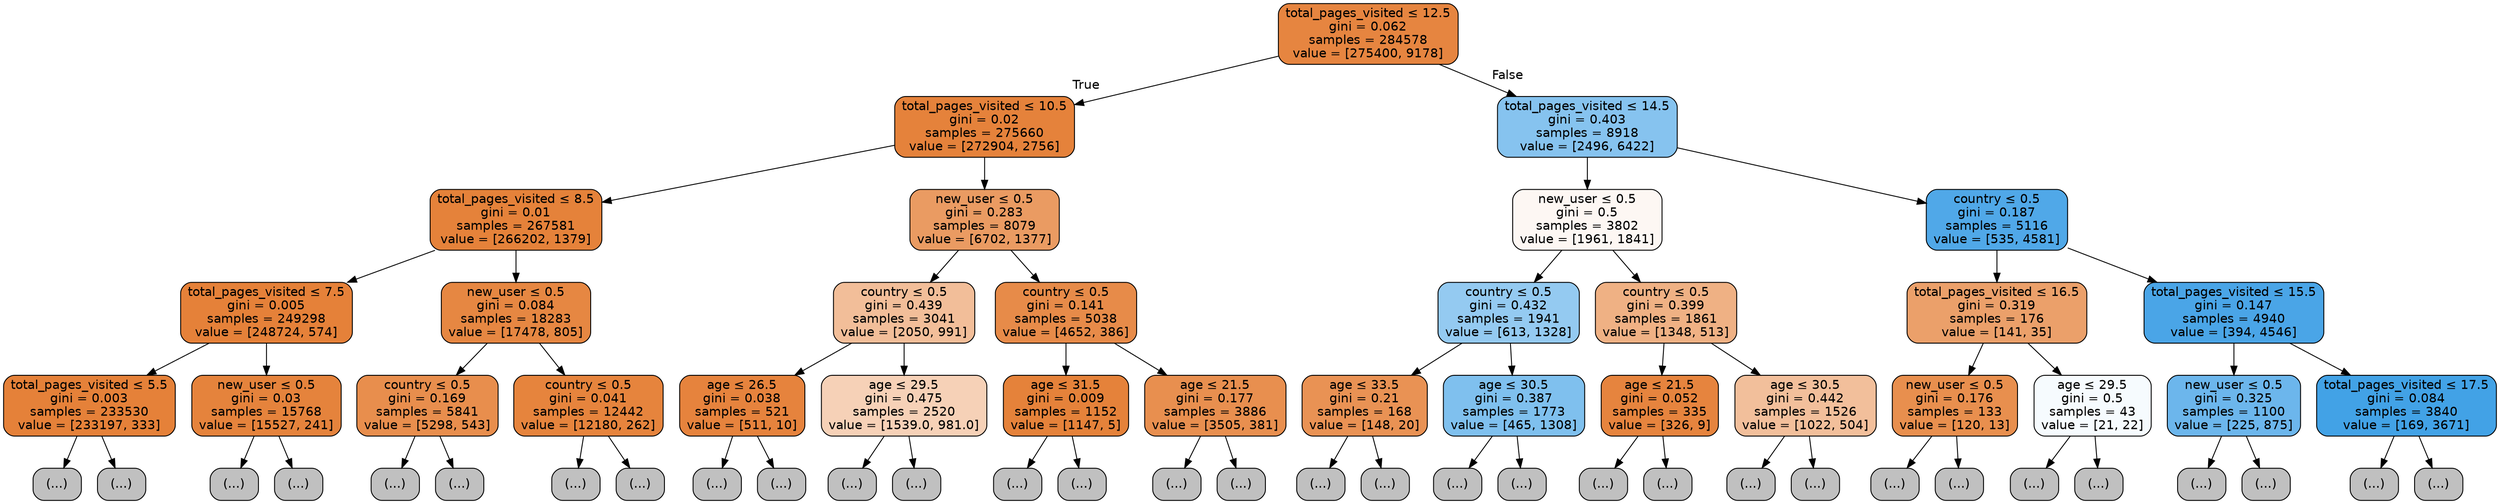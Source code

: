 digraph Tree {
node [shape=box, style="filled, rounded", color="black", fontname="helvetica"] ;
edge [fontname="helvetica"] ;
0 [label=<total_pages_visited &le; 12.5<br/>gini = 0.062<br/>samples = 284578<br/>value = [275400, 9178]>, fillcolor="#e68540"] ;
1 [label=<total_pages_visited &le; 10.5<br/>gini = 0.02<br/>samples = 275660<br/>value = [272904, 2756]>, fillcolor="#e5823b"] ;
0 -> 1 [labeldistance=2.5, labelangle=45, headlabel="True"] ;
2 [label=<total_pages_visited &le; 8.5<br/>gini = 0.01<br/>samples = 267581<br/>value = [266202, 1379]>, fillcolor="#e5823a"] ;
1 -> 2 ;
3 [label=<total_pages_visited &le; 7.5<br/>gini = 0.005<br/>samples = 249298<br/>value = [248724, 574]>, fillcolor="#e58139"] ;
2 -> 3 ;
4 [label=<total_pages_visited &le; 5.5<br/>gini = 0.003<br/>samples = 233530<br/>value = [233197, 333]>, fillcolor="#e58139"] ;
3 -> 4 ;
5 [label="(...)", fillcolor="#C0C0C0"] ;
4 -> 5 ;
12 [label="(...)", fillcolor="#C0C0C0"] ;
4 -> 12 ;
19 [label=<new_user &le; 0.5<br/>gini = 0.03<br/>samples = 15768<br/>value = [15527, 241]>, fillcolor="#e5833c"] ;
3 -> 19 ;
20 [label="(...)", fillcolor="#C0C0C0"] ;
19 -> 20 ;
27 [label="(...)", fillcolor="#C0C0C0"] ;
19 -> 27 ;
34 [label=<new_user &le; 0.5<br/>gini = 0.084<br/>samples = 18283<br/>value = [17478, 805]>, fillcolor="#e68742"] ;
2 -> 34 ;
35 [label=<country &le; 0.5<br/>gini = 0.169<br/>samples = 5841<br/>value = [5298, 543]>, fillcolor="#e88e4d"] ;
34 -> 35 ;
36 [label="(...)", fillcolor="#C0C0C0"] ;
35 -> 36 ;
41 [label="(...)", fillcolor="#C0C0C0"] ;
35 -> 41 ;
48 [label=<country &le; 0.5<br/>gini = 0.041<br/>samples = 12442<br/>value = [12180, 262]>, fillcolor="#e6843d"] ;
34 -> 48 ;
49 [label="(...)", fillcolor="#C0C0C0"] ;
48 -> 49 ;
54 [label="(...)", fillcolor="#C0C0C0"] ;
48 -> 54 ;
61 [label=<new_user &le; 0.5<br/>gini = 0.283<br/>samples = 8079<br/>value = [6702, 1377]>, fillcolor="#ea9b62"] ;
1 -> 61 ;
62 [label=<country &le; 0.5<br/>gini = 0.439<br/>samples = 3041<br/>value = [2050, 991]>, fillcolor="#f2be99"] ;
61 -> 62 ;
63 [label=<age &le; 26.5<br/>gini = 0.038<br/>samples = 521<br/>value = [511, 10]>, fillcolor="#e6833d"] ;
62 -> 63 ;
64 [label="(...)", fillcolor="#C0C0C0"] ;
63 -> 64 ;
71 [label="(...)", fillcolor="#C0C0C0"] ;
63 -> 71 ;
76 [label=<age &le; 29.5<br/>gini = 0.475<br/>samples = 2520<br/>value = [1539.0, 981.0]>, fillcolor="#f6d1b7"] ;
62 -> 76 ;
77 [label="(...)", fillcolor="#C0C0C0"] ;
76 -> 77 ;
84 [label="(...)", fillcolor="#C0C0C0"] ;
76 -> 84 ;
91 [label=<country &le; 0.5<br/>gini = 0.141<br/>samples = 5038<br/>value = [4652, 386]>, fillcolor="#e78b49"] ;
61 -> 91 ;
92 [label=<age &le; 31.5<br/>gini = 0.009<br/>samples = 1152<br/>value = [1147, 5]>, fillcolor="#e5823a"] ;
91 -> 92 ;
93 [label="(...)", fillcolor="#C0C0C0"] ;
92 -> 93 ;
100 [label="(...)", fillcolor="#C0C0C0"] ;
92 -> 100 ;
101 [label=<age &le; 21.5<br/>gini = 0.177<br/>samples = 3886<br/>value = [3505, 381]>, fillcolor="#e88f4f"] ;
91 -> 101 ;
102 [label="(...)", fillcolor="#C0C0C0"] ;
101 -> 102 ;
109 [label="(...)", fillcolor="#C0C0C0"] ;
101 -> 109 ;
116 [label=<total_pages_visited &le; 14.5<br/>gini = 0.403<br/>samples = 8918<br/>value = [2496, 6422]>, fillcolor="#86c3ef"] ;
0 -> 116 [labeldistance=2.5, labelangle=-45, headlabel="False"] ;
117 [label=<new_user &le; 0.5<br/>gini = 0.5<br/>samples = 3802<br/>value = [1961, 1841]>, fillcolor="#fdf7f3"] ;
116 -> 117 ;
118 [label=<country &le; 0.5<br/>gini = 0.432<br/>samples = 1941<br/>value = [613, 1328]>, fillcolor="#94caf1"] ;
117 -> 118 ;
119 [label=<age &le; 33.5<br/>gini = 0.21<br/>samples = 168<br/>value = [148, 20]>, fillcolor="#e99254"] ;
118 -> 119 ;
120 [label="(...)", fillcolor="#C0C0C0"] ;
119 -> 120 ;
127 [label="(...)", fillcolor="#C0C0C0"] ;
119 -> 127 ;
128 [label=<age &le; 30.5<br/>gini = 0.387<br/>samples = 1773<br/>value = [465, 1308]>, fillcolor="#7fc0ee"] ;
118 -> 128 ;
129 [label="(...)", fillcolor="#C0C0C0"] ;
128 -> 129 ;
136 [label="(...)", fillcolor="#C0C0C0"] ;
128 -> 136 ;
143 [label=<country &le; 0.5<br/>gini = 0.399<br/>samples = 1861<br/>value = [1348, 513]>, fillcolor="#efb184"] ;
117 -> 143 ;
144 [label=<age &le; 21.5<br/>gini = 0.052<br/>samples = 335<br/>value = [326, 9]>, fillcolor="#e6843e"] ;
143 -> 144 ;
145 [label="(...)", fillcolor="#C0C0C0"] ;
144 -> 145 ;
152 [label="(...)", fillcolor="#C0C0C0"] ;
144 -> 152 ;
157 [label=<age &le; 30.5<br/>gini = 0.442<br/>samples = 1526<br/>value = [1022, 504]>, fillcolor="#f2bf9b"] ;
143 -> 157 ;
158 [label="(...)", fillcolor="#C0C0C0"] ;
157 -> 158 ;
165 [label="(...)", fillcolor="#C0C0C0"] ;
157 -> 165 ;
172 [label=<country &le; 0.5<br/>gini = 0.187<br/>samples = 5116<br/>value = [535, 4581]>, fillcolor="#50a8e8"] ;
116 -> 172 ;
173 [label=<total_pages_visited &le; 16.5<br/>gini = 0.319<br/>samples = 176<br/>value = [141, 35]>, fillcolor="#eba06a"] ;
172 -> 173 ;
174 [label=<new_user &le; 0.5<br/>gini = 0.176<br/>samples = 133<br/>value = [120, 13]>, fillcolor="#e88f4e"] ;
173 -> 174 ;
175 [label="(...)", fillcolor="#C0C0C0"] ;
174 -> 175 ;
180 [label="(...)", fillcolor="#C0C0C0"] ;
174 -> 180 ;
185 [label=<age &le; 29.5<br/>gini = 0.5<br/>samples = 43<br/>value = [21, 22]>, fillcolor="#f6fbfe"] ;
173 -> 185 ;
186 [label="(...)", fillcolor="#C0C0C0"] ;
185 -> 186 ;
191 [label="(...)", fillcolor="#C0C0C0"] ;
185 -> 191 ;
198 [label=<total_pages_visited &le; 15.5<br/>gini = 0.147<br/>samples = 4940<br/>value = [394, 4546]>, fillcolor="#4aa5e7"] ;
172 -> 198 ;
199 [label=<new_user &le; 0.5<br/>gini = 0.325<br/>samples = 1100<br/>value = [225, 875]>, fillcolor="#6cb6ec"] ;
198 -> 199 ;
200 [label="(...)", fillcolor="#C0C0C0"] ;
199 -> 200 ;
207 [label="(...)", fillcolor="#C0C0C0"] ;
199 -> 207 ;
214 [label=<total_pages_visited &le; 17.5<br/>gini = 0.084<br/>samples = 3840<br/>value = [169, 3671]>, fillcolor="#42a2e6"] ;
198 -> 214 ;
215 [label="(...)", fillcolor="#C0C0C0"] ;
214 -> 215 ;
222 [label="(...)", fillcolor="#C0C0C0"] ;
214 -> 222 ;
}

